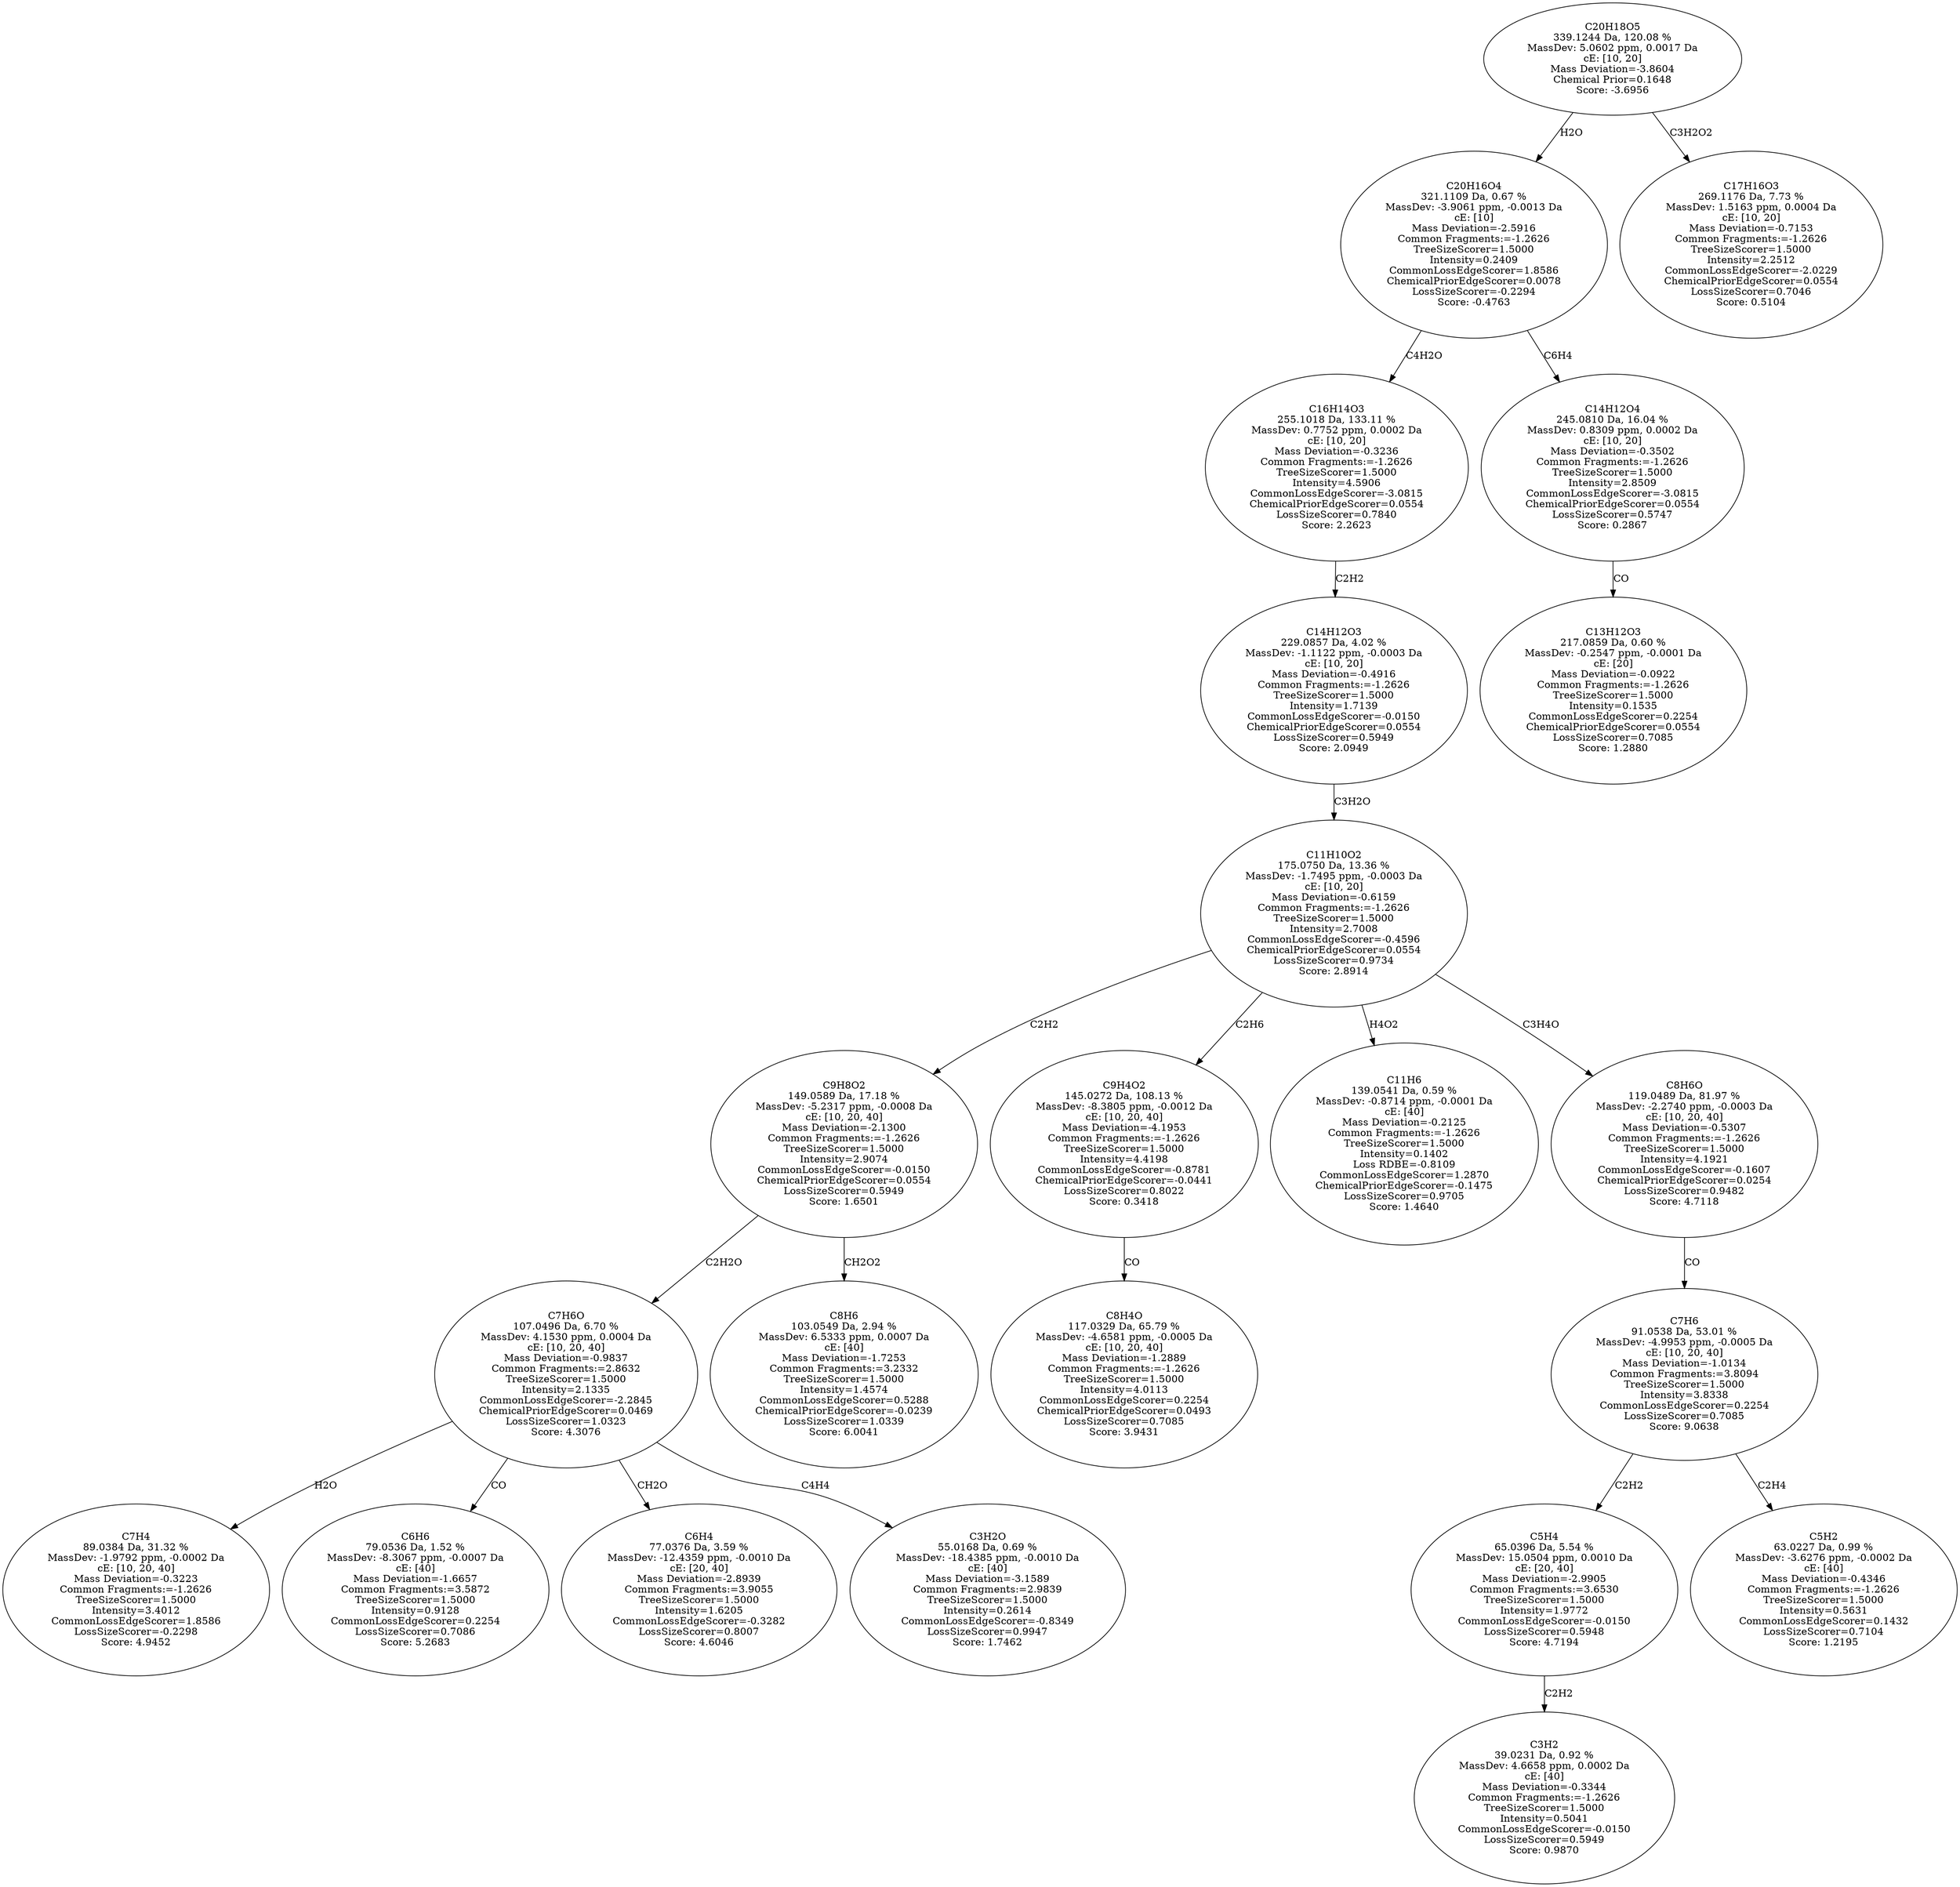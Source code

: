 strict digraph {
v1 [label="C7H4\n89.0384 Da, 31.32 %\nMassDev: -1.9792 ppm, -0.0002 Da\ncE: [10, 20, 40]\nMass Deviation=-0.3223\nCommon Fragments:=-1.2626\nTreeSizeScorer=1.5000\nIntensity=3.4012\nCommonLossEdgeScorer=1.8586\nLossSizeScorer=-0.2298\nScore: 4.9452"];
v2 [label="C6H6\n79.0536 Da, 1.52 %\nMassDev: -8.3067 ppm, -0.0007 Da\ncE: [40]\nMass Deviation=-1.6657\nCommon Fragments:=3.5872\nTreeSizeScorer=1.5000\nIntensity=0.9128\nCommonLossEdgeScorer=0.2254\nLossSizeScorer=0.7086\nScore: 5.2683"];
v3 [label="C6H4\n77.0376 Da, 3.59 %\nMassDev: -12.4359 ppm, -0.0010 Da\ncE: [20, 40]\nMass Deviation=-2.8939\nCommon Fragments:=3.9055\nTreeSizeScorer=1.5000\nIntensity=1.6205\nCommonLossEdgeScorer=-0.3282\nLossSizeScorer=0.8007\nScore: 4.6046"];
v4 [label="C3H2O\n55.0168 Da, 0.69 %\nMassDev: -18.4385 ppm, -0.0010 Da\ncE: [40]\nMass Deviation=-3.1589\nCommon Fragments:=2.9839\nTreeSizeScorer=1.5000\nIntensity=0.2614\nCommonLossEdgeScorer=-0.8349\nLossSizeScorer=0.9947\nScore: 1.7462"];
v5 [label="C7H6O\n107.0496 Da, 6.70 %\nMassDev: 4.1530 ppm, 0.0004 Da\ncE: [10, 20, 40]\nMass Deviation=-0.9837\nCommon Fragments:=2.8632\nTreeSizeScorer=1.5000\nIntensity=2.1335\nCommonLossEdgeScorer=-2.2845\nChemicalPriorEdgeScorer=0.0469\nLossSizeScorer=1.0323\nScore: 4.3076"];
v6 [label="C8H6\n103.0549 Da, 2.94 %\nMassDev: 6.5333 ppm, 0.0007 Da\ncE: [40]\nMass Deviation=-1.7253\nCommon Fragments:=3.2332\nTreeSizeScorer=1.5000\nIntensity=1.4574\nCommonLossEdgeScorer=0.5288\nChemicalPriorEdgeScorer=-0.0239\nLossSizeScorer=1.0339\nScore: 6.0041"];
v7 [label="C9H8O2\n149.0589 Da, 17.18 %\nMassDev: -5.2317 ppm, -0.0008 Da\ncE: [10, 20, 40]\nMass Deviation=-2.1300\nCommon Fragments:=-1.2626\nTreeSizeScorer=1.5000\nIntensity=2.9074\nCommonLossEdgeScorer=-0.0150\nChemicalPriorEdgeScorer=0.0554\nLossSizeScorer=0.5949\nScore: 1.6501"];
v8 [label="C8H4O\n117.0329 Da, 65.79 %\nMassDev: -4.6581 ppm, -0.0005 Da\ncE: [10, 20, 40]\nMass Deviation=-1.2889\nCommon Fragments:=-1.2626\nTreeSizeScorer=1.5000\nIntensity=4.0113\nCommonLossEdgeScorer=0.2254\nChemicalPriorEdgeScorer=0.0493\nLossSizeScorer=0.7085\nScore: 3.9431"];
v9 [label="C9H4O2\n145.0272 Da, 108.13 %\nMassDev: -8.3805 ppm, -0.0012 Da\ncE: [10, 20, 40]\nMass Deviation=-4.1953\nCommon Fragments:=-1.2626\nTreeSizeScorer=1.5000\nIntensity=4.4198\nCommonLossEdgeScorer=-0.8781\nChemicalPriorEdgeScorer=-0.0441\nLossSizeScorer=0.8022\nScore: 0.3418"];
v10 [label="C11H6\n139.0541 Da, 0.59 %\nMassDev: -0.8714 ppm, -0.0001 Da\ncE: [40]\nMass Deviation=-0.2125\nCommon Fragments:=-1.2626\nTreeSizeScorer=1.5000\nIntensity=0.1402\nLoss RDBE=-0.8109\nCommonLossEdgeScorer=1.2870\nChemicalPriorEdgeScorer=-0.1475\nLossSizeScorer=0.9705\nScore: 1.4640"];
v11 [label="C3H2\n39.0231 Da, 0.92 %\nMassDev: 4.6658 ppm, 0.0002 Da\ncE: [40]\nMass Deviation=-0.3344\nCommon Fragments:=-1.2626\nTreeSizeScorer=1.5000\nIntensity=0.5041\nCommonLossEdgeScorer=-0.0150\nLossSizeScorer=0.5949\nScore: 0.9870"];
v12 [label="C5H4\n65.0396 Da, 5.54 %\nMassDev: 15.0504 ppm, 0.0010 Da\ncE: [20, 40]\nMass Deviation=-2.9905\nCommon Fragments:=3.6530\nTreeSizeScorer=1.5000\nIntensity=1.9772\nCommonLossEdgeScorer=-0.0150\nLossSizeScorer=0.5948\nScore: 4.7194"];
v13 [label="C5H2\n63.0227 Da, 0.99 %\nMassDev: -3.6276 ppm, -0.0002 Da\ncE: [40]\nMass Deviation=-0.4346\nCommon Fragments:=-1.2626\nTreeSizeScorer=1.5000\nIntensity=0.5631\nCommonLossEdgeScorer=0.1432\nLossSizeScorer=0.7104\nScore: 1.2195"];
v14 [label="C7H6\n91.0538 Da, 53.01 %\nMassDev: -4.9953 ppm, -0.0005 Da\ncE: [10, 20, 40]\nMass Deviation=-1.0134\nCommon Fragments:=3.8094\nTreeSizeScorer=1.5000\nIntensity=3.8338\nCommonLossEdgeScorer=0.2254\nLossSizeScorer=0.7085\nScore: 9.0638"];
v15 [label="C8H6O\n119.0489 Da, 81.97 %\nMassDev: -2.2740 ppm, -0.0003 Da\ncE: [10, 20, 40]\nMass Deviation=-0.5307\nCommon Fragments:=-1.2626\nTreeSizeScorer=1.5000\nIntensity=4.1921\nCommonLossEdgeScorer=-0.1607\nChemicalPriorEdgeScorer=0.0254\nLossSizeScorer=0.9482\nScore: 4.7118"];
v16 [label="C11H10O2\n175.0750 Da, 13.36 %\nMassDev: -1.7495 ppm, -0.0003 Da\ncE: [10, 20]\nMass Deviation=-0.6159\nCommon Fragments:=-1.2626\nTreeSizeScorer=1.5000\nIntensity=2.7008\nCommonLossEdgeScorer=-0.4596\nChemicalPriorEdgeScorer=0.0554\nLossSizeScorer=0.9734\nScore: 2.8914"];
v17 [label="C14H12O3\n229.0857 Da, 4.02 %\nMassDev: -1.1122 ppm, -0.0003 Da\ncE: [10, 20]\nMass Deviation=-0.4916\nCommon Fragments:=-1.2626\nTreeSizeScorer=1.5000\nIntensity=1.7139\nCommonLossEdgeScorer=-0.0150\nChemicalPriorEdgeScorer=0.0554\nLossSizeScorer=0.5949\nScore: 2.0949"];
v18 [label="C16H14O3\n255.1018 Da, 133.11 %\nMassDev: 0.7752 ppm, 0.0002 Da\ncE: [10, 20]\nMass Deviation=-0.3236\nCommon Fragments:=-1.2626\nTreeSizeScorer=1.5000\nIntensity=4.5906\nCommonLossEdgeScorer=-3.0815\nChemicalPriorEdgeScorer=0.0554\nLossSizeScorer=0.7840\nScore: 2.2623"];
v19 [label="C13H12O3\n217.0859 Da, 0.60 %\nMassDev: -0.2547 ppm, -0.0001 Da\ncE: [20]\nMass Deviation=-0.0922\nCommon Fragments:=-1.2626\nTreeSizeScorer=1.5000\nIntensity=0.1535\nCommonLossEdgeScorer=0.2254\nChemicalPriorEdgeScorer=0.0554\nLossSizeScorer=0.7085\nScore: 1.2880"];
v20 [label="C14H12O4\n245.0810 Da, 16.04 %\nMassDev: 0.8309 ppm, 0.0002 Da\ncE: [10, 20]\nMass Deviation=-0.3502\nCommon Fragments:=-1.2626\nTreeSizeScorer=1.5000\nIntensity=2.8509\nCommonLossEdgeScorer=-3.0815\nChemicalPriorEdgeScorer=0.0554\nLossSizeScorer=0.5747\nScore: 0.2867"];
v21 [label="C20H16O4\n321.1109 Da, 0.67 %\nMassDev: -3.9061 ppm, -0.0013 Da\ncE: [10]\nMass Deviation=-2.5916\nCommon Fragments:=-1.2626\nTreeSizeScorer=1.5000\nIntensity=0.2409\nCommonLossEdgeScorer=1.8586\nChemicalPriorEdgeScorer=0.0078\nLossSizeScorer=-0.2294\nScore: -0.4763"];
v22 [label="C17H16O3\n269.1176 Da, 7.73 %\nMassDev: 1.5163 ppm, 0.0004 Da\ncE: [10, 20]\nMass Deviation=-0.7153\nCommon Fragments:=-1.2626\nTreeSizeScorer=1.5000\nIntensity=2.2512\nCommonLossEdgeScorer=-2.0229\nChemicalPriorEdgeScorer=0.0554\nLossSizeScorer=0.7046\nScore: 0.5104"];
v23 [label="C20H18O5\n339.1244 Da, 120.08 %\nMassDev: 5.0602 ppm, 0.0017 Da\ncE: [10, 20]\nMass Deviation=-3.8604\nChemical Prior=0.1648\nScore: -3.6956"];
v5 -> v1 [label="H2O"];
v5 -> v2 [label="CO"];
v5 -> v3 [label="CH2O"];
v5 -> v4 [label="C4H4"];
v7 -> v5 [label="C2H2O"];
v7 -> v6 [label="CH2O2"];
v16 -> v7 [label="C2H2"];
v9 -> v8 [label="CO"];
v16 -> v9 [label="C2H6"];
v16 -> v10 [label="H4O2"];
v12 -> v11 [label="C2H2"];
v14 -> v12 [label="C2H2"];
v14 -> v13 [label="C2H4"];
v15 -> v14 [label="CO"];
v16 -> v15 [label="C3H4O"];
v17 -> v16 [label="C3H2O"];
v18 -> v17 [label="C2H2"];
v21 -> v18 [label="C4H2O"];
v20 -> v19 [label="CO"];
v21 -> v20 [label="C6H4"];
v23 -> v21 [label="H2O"];
v23 -> v22 [label="C3H2O2"];
}